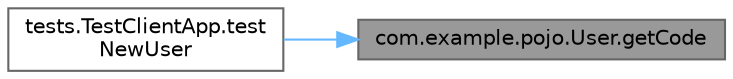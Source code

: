 digraph "com.example.pojo.User.getCode"
{
 // LATEX_PDF_SIZE
  bgcolor="transparent";
  edge [fontname=Helvetica,fontsize=10,labelfontname=Helvetica,labelfontsize=10];
  node [fontname=Helvetica,fontsize=10,shape=box,height=0.2,width=0.4];
  rankdir="RL";
  Node1 [label="com.example.pojo.User.getCode",height=0.2,width=0.4,color="gray40", fillcolor="grey60", style="filled", fontcolor="black",tooltip=" "];
  Node1 -> Node2 [dir="back",color="steelblue1",style="solid"];
  Node2 [label="tests.TestClientApp.test\lNewUser",height=0.2,width=0.4,color="grey40", fillcolor="white", style="filled",URL="$classtests_1_1_test_client_app.html#a9e097520337e85cea5564fcc6c439a1d",tooltip=" "];
}
